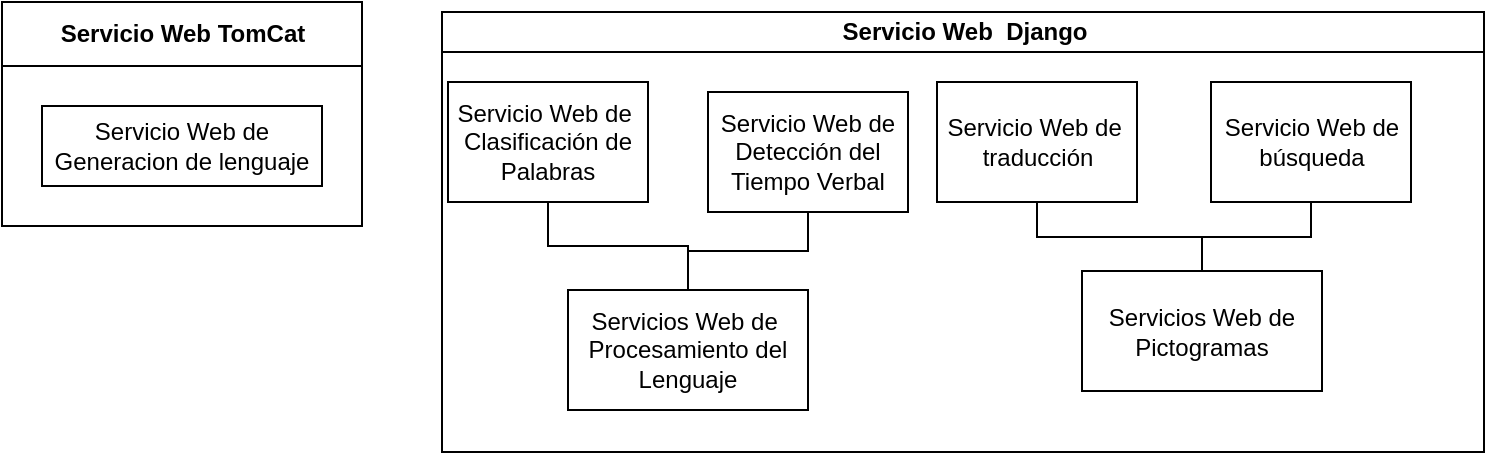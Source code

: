 <mxfile version="10.6.3" type="device"><diagram id="YWvMvJylTdaXzhVBsbt8" name="Page-1"><mxGraphModel dx="1394" dy="796" grid="1" gridSize="10" guides="1" tooltips="1" connect="1" arrows="1" fold="1" page="1" pageScale="1" pageWidth="827" pageHeight="1169" math="0" shadow="0"><root><mxCell id="0"/><mxCell id="1" parent="0"/><mxCell id="QU1ltTWrIMD_psYLsohP-8" value="Servicio Web TomCat" style="swimlane;html=1;startSize=32;horizontal=1;childLayout=treeLayout;horizontalTree=0;resizable=0;containerType=tree;" parent="1" vertex="1"><mxGeometry x="20" y="420" width="180" height="112" as="geometry"><mxRectangle x="90" y="365" width="70" height="20" as="alternateBounds"/></mxGeometry></mxCell><mxCell id="QU1ltTWrIMD_psYLsohP-9" value="Servicio Web de Generacion de lenguaje" style="whiteSpace=wrap;html=1;" parent="QU1ltTWrIMD_psYLsohP-8" vertex="1"><mxGeometry x="20" y="52" width="140" height="40" as="geometry"/></mxCell><mxCell id="QU1ltTWrIMD_psYLsohP-16" value="Servicio Web&amp;nbsp; Django&lt;br&gt;" style="swimlane;html=1;startSize=20;horizontal=1;containerType=tree;" parent="1" vertex="1"><mxGeometry x="240" y="425" width="521" height="220" as="geometry"/></mxCell><mxCell id="QU1ltTWrIMD_psYLsohP-20" value="&lt;span&gt;Servicio Web de&amp;nbsp;&lt;/span&gt;&lt;br&gt;&lt;span&gt;traducción&lt;/span&gt;" style="whiteSpace=wrap;html=1;align=center;verticalAlign=middle;container=1;recursiveResize=0;treeFolding=1;" parent="QU1ltTWrIMD_psYLsohP-16" vertex="1"><mxGeometry x="247.5" y="35" width="100" height="60" as="geometry"/></mxCell><mxCell id="QU1ltTWrIMD_psYLsohP-21" value="Servicio Web de búsqueda&lt;br&gt;" style="whiteSpace=wrap;html=1;align=center;verticalAlign=middle;container=1;recursiveResize=0;treeFolding=1;" parent="QU1ltTWrIMD_psYLsohP-16" vertex="1"><mxGeometry x="384.5" y="35" width="100" height="60" as="geometry"/></mxCell><mxCell id="QU1ltTWrIMD_psYLsohP-25" value="&lt;span&gt;Servicio Web de&amp;nbsp;&lt;/span&gt;&lt;br&gt;&lt;span&gt;Clasificación de&lt;br&gt;Palabras&lt;br&gt;&lt;/span&gt;" style="whiteSpace=wrap;html=1;align=center;verticalAlign=middle;container=1;recursiveResize=0;treeFolding=1;" parent="QU1ltTWrIMD_psYLsohP-16" vertex="1"><mxGeometry x="3" y="35" width="100" height="60" as="geometry"/></mxCell><mxCell id="QU1ltTWrIMD_psYLsohP-26" value="Servicio Web de Detección del&lt;br&gt;Tiempo Verbal&lt;br&gt;" style="whiteSpace=wrap;html=1;align=center;verticalAlign=middle;container=1;recursiveResize=0;treeFolding=1;" parent="QU1ltTWrIMD_psYLsohP-16" vertex="1"><mxGeometry x="133" y="40" width="100" height="60" as="geometry"/></mxCell><UserObject label="Servicios Web de&amp;nbsp;&lt;br&gt;Procesamiento del Lenguaje&lt;br&gt;" treeRoot="1" id="QU1ltTWrIMD_psYLsohP-27"><mxCell style="whiteSpace=wrap;html=1;align=center;treeFolding=1;container=1;recursiveResize=0;" parent="QU1ltTWrIMD_psYLsohP-16" vertex="1"><mxGeometry x="63" y="139" width="120" height="60" as="geometry"/></mxCell></UserObject><mxCell id="QU1ltTWrIMD_psYLsohP-28" value="" style="edgeStyle=elbowEdgeStyle;elbow=vertical;startArrow=none;endArrow=none;rounded=0;" parent="QU1ltTWrIMD_psYLsohP-16" source="QU1ltTWrIMD_psYLsohP-27" target="QU1ltTWrIMD_psYLsohP-25" edge="1"><mxGeometry relative="1" as="geometry"/></mxCell><mxCell id="QU1ltTWrIMD_psYLsohP-29" value="" style="edgeStyle=elbowEdgeStyle;elbow=vertical;startArrow=none;endArrow=none;rounded=0;" parent="QU1ltTWrIMD_psYLsohP-16" source="QU1ltTWrIMD_psYLsohP-27" target="QU1ltTWrIMD_psYLsohP-26" edge="1"><mxGeometry relative="1" as="geometry"/></mxCell><UserObject label="Servicios Web de Pictogramas&lt;br&gt;" treeRoot="1" id="QU1ltTWrIMD_psYLsohP-19"><mxCell style="whiteSpace=wrap;html=1;align=center;treeFolding=1;container=1;recursiveResize=0;" parent="QU1ltTWrIMD_psYLsohP-16" vertex="1"><mxGeometry x="320" y="129.5" width="120" height="60" as="geometry"/></mxCell></UserObject><mxCell id="QU1ltTWrIMD_psYLsohP-17" value="" style="edgeStyle=elbowEdgeStyle;elbow=vertical;startArrow=none;endArrow=none;rounded=0;" parent="QU1ltTWrIMD_psYLsohP-16" source="QU1ltTWrIMD_psYLsohP-19" target="QU1ltTWrIMD_psYLsohP-20" edge="1"><mxGeometry relative="1" as="geometry"/></mxCell><mxCell id="QU1ltTWrIMD_psYLsohP-18" value="" style="edgeStyle=elbowEdgeStyle;elbow=vertical;startArrow=none;endArrow=none;rounded=0;" parent="QU1ltTWrIMD_psYLsohP-16" source="QU1ltTWrIMD_psYLsohP-19" target="QU1ltTWrIMD_psYLsohP-21" edge="1"><mxGeometry relative="1" as="geometry"/></mxCell></root></mxGraphModel></diagram></mxfile>